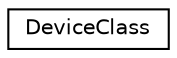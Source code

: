 digraph "Graphical Class Hierarchy"
{
 // INTERACTIVE_SVG=YES
  edge [fontname="Helvetica",fontsize="10",labelfontname="Helvetica",labelfontsize="10"];
  node [fontname="Helvetica",fontsize="10",shape=record];
  rankdir="LR";
  Node1 [label="DeviceClass",height=0.2,width=0.4,color="black", fillcolor="white", style="filled",URL="$class_device_class.html"];
}
